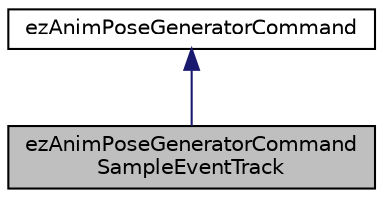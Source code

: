 digraph "ezAnimPoseGeneratorCommandSampleEventTrack"
{
 // LATEX_PDF_SIZE
  edge [fontname="Helvetica",fontsize="10",labelfontname="Helvetica",labelfontsize="10"];
  node [fontname="Helvetica",fontsize="10",shape=record];
  Node1 [label="ezAnimPoseGeneratorCommand\lSampleEventTrack",height=0.2,width=0.4,color="black", fillcolor="grey75", style="filled", fontcolor="black",tooltip="Samples the event track of an animation clip but doesn't generate an animation pose."];
  Node2 -> Node1 [dir="back",color="midnightblue",fontsize="10",style="solid",fontname="Helvetica"];
  Node2 [label="ezAnimPoseGeneratorCommand",height=0.2,width=0.4,color="black", fillcolor="white", style="filled",URL="$d4/d1b/structez_anim_pose_generator_command.htm",tooltip="Base class for all pose generator commands."];
}
